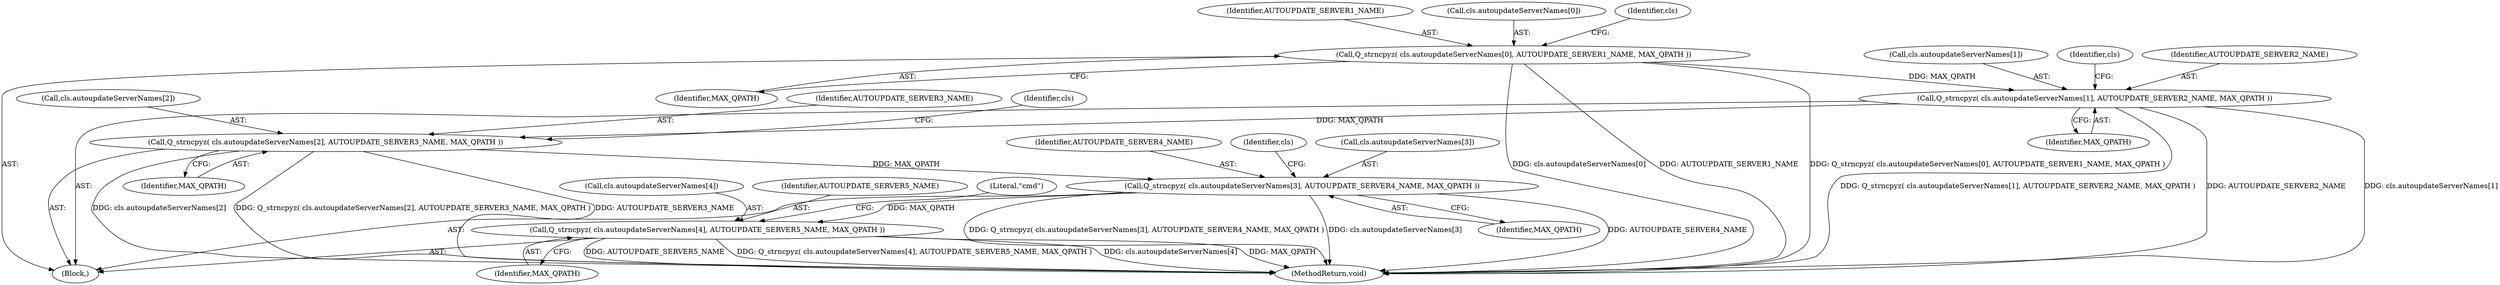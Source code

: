 digraph "0_OpenJK_b6ff2bcb1e4e6976d61e316175c6d7c99860fe20@API" {
"1000883" [label="(Call,Q_strncpyz( cls.autoupdateServerNames[3], AUTOUPDATE_SERVER4_NAME, MAX_QPATH ))"];
"1000875" [label="(Call,Q_strncpyz( cls.autoupdateServerNames[2], AUTOUPDATE_SERVER3_NAME, MAX_QPATH ))"];
"1000867" [label="(Call,Q_strncpyz( cls.autoupdateServerNames[1], AUTOUPDATE_SERVER2_NAME, MAX_QPATH ))"];
"1000859" [label="(Call,Q_strncpyz( cls.autoupdateServerNames[0], AUTOUPDATE_SERVER1_NAME, MAX_QPATH ))"];
"1000891" [label="(Call,Q_strncpyz( cls.autoupdateServerNames[4], AUTOUPDATE_SERVER5_NAME, MAX_QPATH ))"];
"1000892" [label="(Call,cls.autoupdateServerNames[4])"];
"1001028" [label="(MethodReturn,void)"];
"1000889" [label="(Identifier,AUTOUPDATE_SERVER4_NAME)"];
"1000865" [label="(Identifier,AUTOUPDATE_SERVER1_NAME)"];
"1000898" [label="(Identifier,MAX_QPATH)"];
"1000886" [label="(Identifier,cls)"];
"1000876" [label="(Call,cls.autoupdateServerNames[2])"];
"1000875" [label="(Call,Q_strncpyz( cls.autoupdateServerNames[2], AUTOUPDATE_SERVER3_NAME, MAX_QPATH ))"];
"1000894" [label="(Identifier,cls)"];
"1000897" [label="(Identifier,AUTOUPDATE_SERVER5_NAME)"];
"1000868" [label="(Call,cls.autoupdateServerNames[1])"];
"1000883" [label="(Call,Q_strncpyz( cls.autoupdateServerNames[3], AUTOUPDATE_SERVER4_NAME, MAX_QPATH ))"];
"1000884" [label="(Call,cls.autoupdateServerNames[3])"];
"1000867" [label="(Call,Q_strncpyz( cls.autoupdateServerNames[1], AUTOUPDATE_SERVER2_NAME, MAX_QPATH ))"];
"1000882" [label="(Identifier,MAX_QPATH)"];
"1000112" [label="(Block,)"];
"1000860" [label="(Call,cls.autoupdateServerNames[0])"];
"1000878" [label="(Identifier,cls)"];
"1000900" [label="(Literal,\"cmd\")"];
"1000890" [label="(Identifier,MAX_QPATH)"];
"1000873" [label="(Identifier,AUTOUPDATE_SERVER2_NAME)"];
"1000891" [label="(Call,Q_strncpyz( cls.autoupdateServerNames[4], AUTOUPDATE_SERVER5_NAME, MAX_QPATH ))"];
"1000870" [label="(Identifier,cls)"];
"1000881" [label="(Identifier,AUTOUPDATE_SERVER3_NAME)"];
"1000859" [label="(Call,Q_strncpyz( cls.autoupdateServerNames[0], AUTOUPDATE_SERVER1_NAME, MAX_QPATH ))"];
"1000866" [label="(Identifier,MAX_QPATH)"];
"1000874" [label="(Identifier,MAX_QPATH)"];
"1000883" -> "1000112"  [label="AST: "];
"1000883" -> "1000890"  [label="CFG: "];
"1000884" -> "1000883"  [label="AST: "];
"1000889" -> "1000883"  [label="AST: "];
"1000890" -> "1000883"  [label="AST: "];
"1000894" -> "1000883"  [label="CFG: "];
"1000883" -> "1001028"  [label="DDG: Q_strncpyz( cls.autoupdateServerNames[3], AUTOUPDATE_SERVER4_NAME, MAX_QPATH )"];
"1000883" -> "1001028"  [label="DDG: cls.autoupdateServerNames[3]"];
"1000883" -> "1001028"  [label="DDG: AUTOUPDATE_SERVER4_NAME"];
"1000875" -> "1000883"  [label="DDG: MAX_QPATH"];
"1000883" -> "1000891"  [label="DDG: MAX_QPATH"];
"1000875" -> "1000112"  [label="AST: "];
"1000875" -> "1000882"  [label="CFG: "];
"1000876" -> "1000875"  [label="AST: "];
"1000881" -> "1000875"  [label="AST: "];
"1000882" -> "1000875"  [label="AST: "];
"1000886" -> "1000875"  [label="CFG: "];
"1000875" -> "1001028"  [label="DDG: AUTOUPDATE_SERVER3_NAME"];
"1000875" -> "1001028"  [label="DDG: cls.autoupdateServerNames[2]"];
"1000875" -> "1001028"  [label="DDG: Q_strncpyz( cls.autoupdateServerNames[2], AUTOUPDATE_SERVER3_NAME, MAX_QPATH )"];
"1000867" -> "1000875"  [label="DDG: MAX_QPATH"];
"1000867" -> "1000112"  [label="AST: "];
"1000867" -> "1000874"  [label="CFG: "];
"1000868" -> "1000867"  [label="AST: "];
"1000873" -> "1000867"  [label="AST: "];
"1000874" -> "1000867"  [label="AST: "];
"1000878" -> "1000867"  [label="CFG: "];
"1000867" -> "1001028"  [label="DDG: Q_strncpyz( cls.autoupdateServerNames[1], AUTOUPDATE_SERVER2_NAME, MAX_QPATH )"];
"1000867" -> "1001028"  [label="DDG: AUTOUPDATE_SERVER2_NAME"];
"1000867" -> "1001028"  [label="DDG: cls.autoupdateServerNames[1]"];
"1000859" -> "1000867"  [label="DDG: MAX_QPATH"];
"1000859" -> "1000112"  [label="AST: "];
"1000859" -> "1000866"  [label="CFG: "];
"1000860" -> "1000859"  [label="AST: "];
"1000865" -> "1000859"  [label="AST: "];
"1000866" -> "1000859"  [label="AST: "];
"1000870" -> "1000859"  [label="CFG: "];
"1000859" -> "1001028"  [label="DDG: AUTOUPDATE_SERVER1_NAME"];
"1000859" -> "1001028"  [label="DDG: Q_strncpyz( cls.autoupdateServerNames[0], AUTOUPDATE_SERVER1_NAME, MAX_QPATH )"];
"1000859" -> "1001028"  [label="DDG: cls.autoupdateServerNames[0]"];
"1000891" -> "1000112"  [label="AST: "];
"1000891" -> "1000898"  [label="CFG: "];
"1000892" -> "1000891"  [label="AST: "];
"1000897" -> "1000891"  [label="AST: "];
"1000898" -> "1000891"  [label="AST: "];
"1000900" -> "1000891"  [label="CFG: "];
"1000891" -> "1001028"  [label="DDG: AUTOUPDATE_SERVER5_NAME"];
"1000891" -> "1001028"  [label="DDG: Q_strncpyz( cls.autoupdateServerNames[4], AUTOUPDATE_SERVER5_NAME, MAX_QPATH )"];
"1000891" -> "1001028"  [label="DDG: cls.autoupdateServerNames[4]"];
"1000891" -> "1001028"  [label="DDG: MAX_QPATH"];
}
